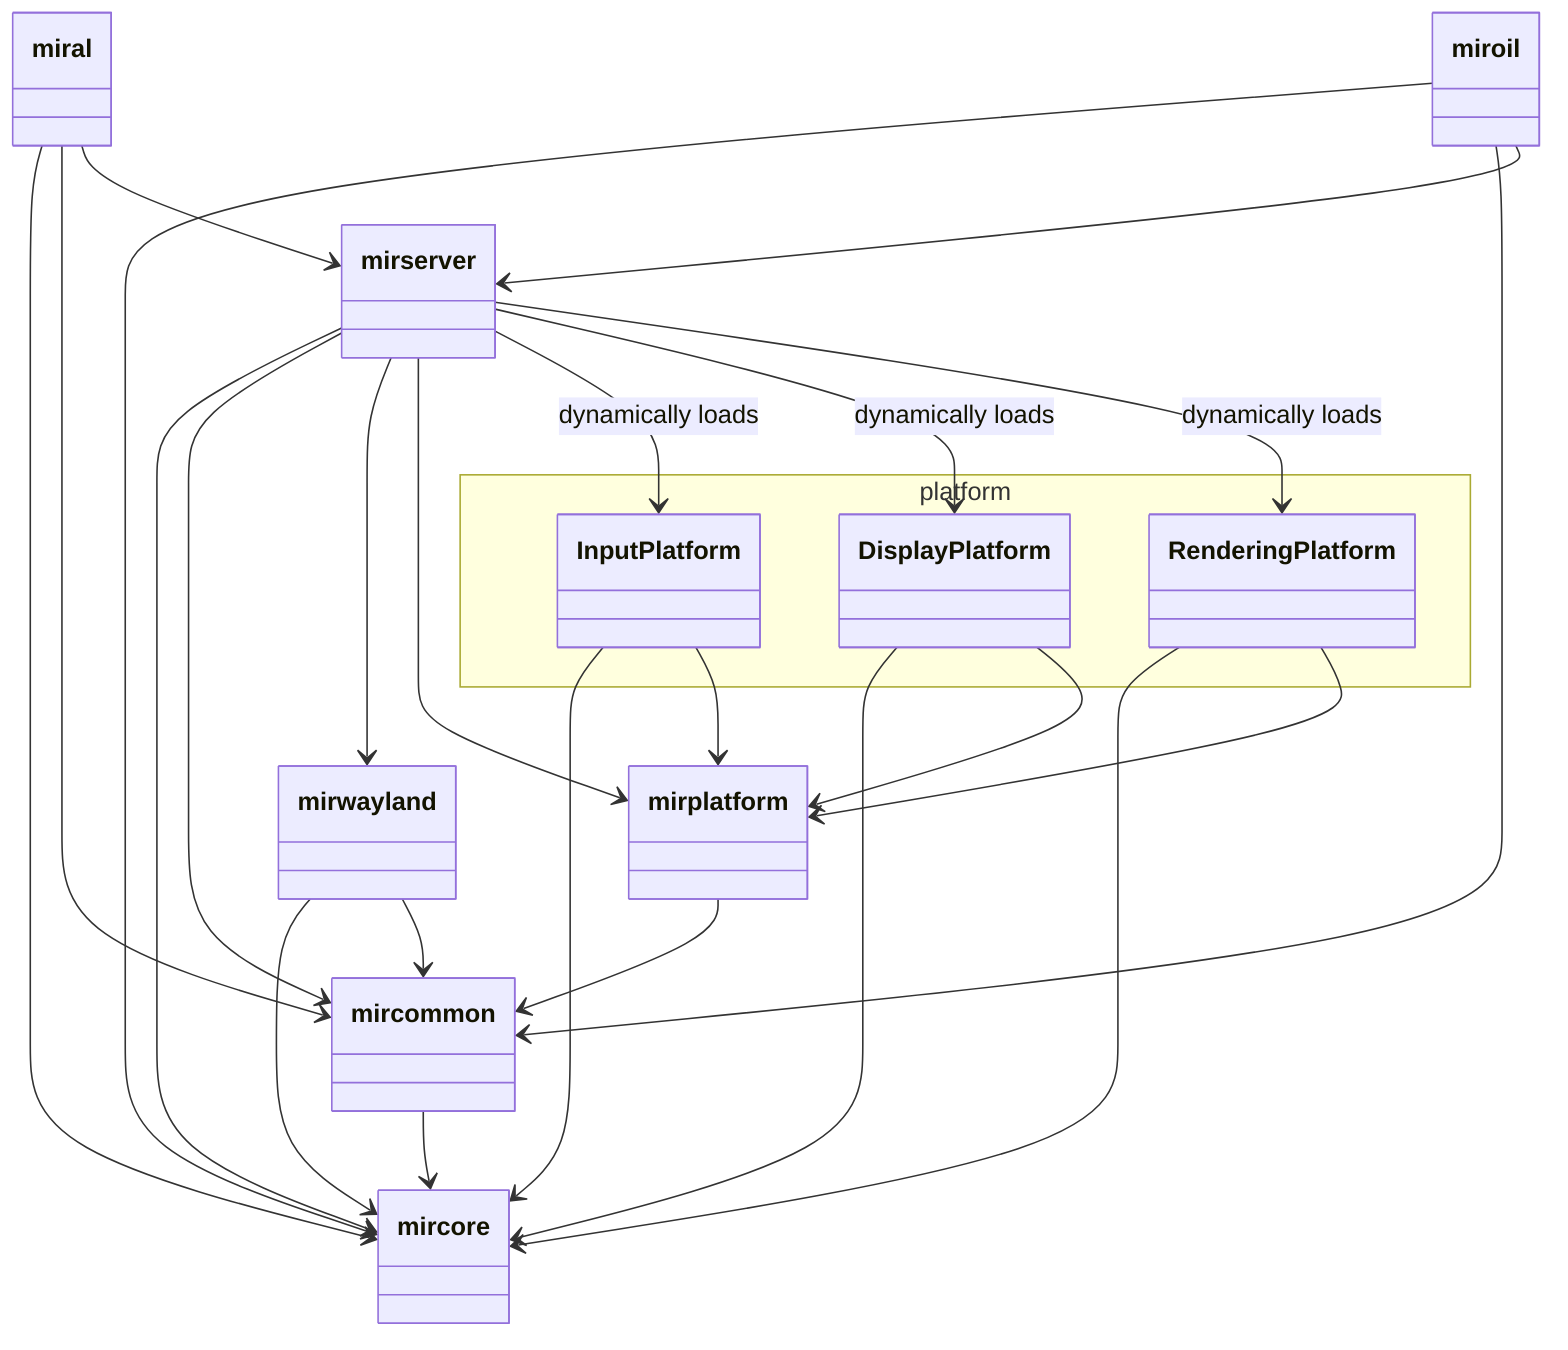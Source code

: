 classDiagram
    mircommon --> mircore
    mirwayland --> mircore
    miral --> mircore
    miroil --> mircore
    mirserver --> mircore
    InputPlatform --> mircore
    DisplayPlatform --> mircore
    RenderingPlatform --> mircore

    mirwayland --> mircommon
    mirserver --> mircommon
    miral --> mircommon
    miroil --> mircommon
    mirplatform --> mircommon

    mirserver --> mirwayland

    mirserver --> mirplatform
    InputPlatform --> mirplatform
    DisplayPlatform --> mirplatform
    RenderingPlatform --> mirplatform

    mirserver --> InputPlatform: dynamically loads
    mirserver --> DisplayPlatform: dynamically loads
    mirserver --> RenderingPlatform: dynamically loads

    miral --> mirserver
    miroil --> mirserver

    namespace platform {
        class InputPlatform
        class DisplayPlatform
        class RenderingPlatform
    }